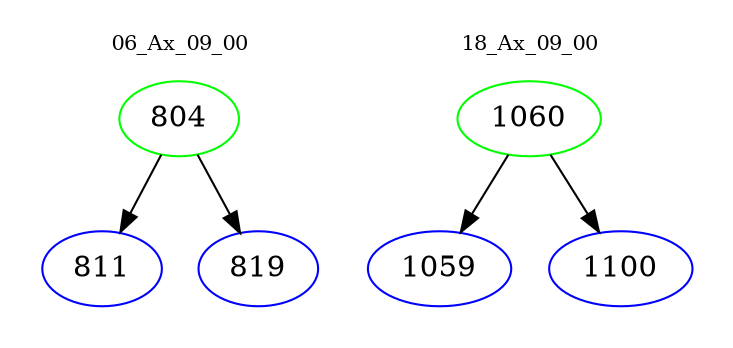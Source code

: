 digraph{
subgraph cluster_0 {
color = white
label = "06_Ax_09_00";
fontsize=10;
T0_804 [label="804", color="green"]
T0_804 -> T0_811 [color="black"]
T0_811 [label="811", color="blue"]
T0_804 -> T0_819 [color="black"]
T0_819 [label="819", color="blue"]
}
subgraph cluster_1 {
color = white
label = "18_Ax_09_00";
fontsize=10;
T1_1060 [label="1060", color="green"]
T1_1060 -> T1_1059 [color="black"]
T1_1059 [label="1059", color="blue"]
T1_1060 -> T1_1100 [color="black"]
T1_1100 [label="1100", color="blue"]
}
}
